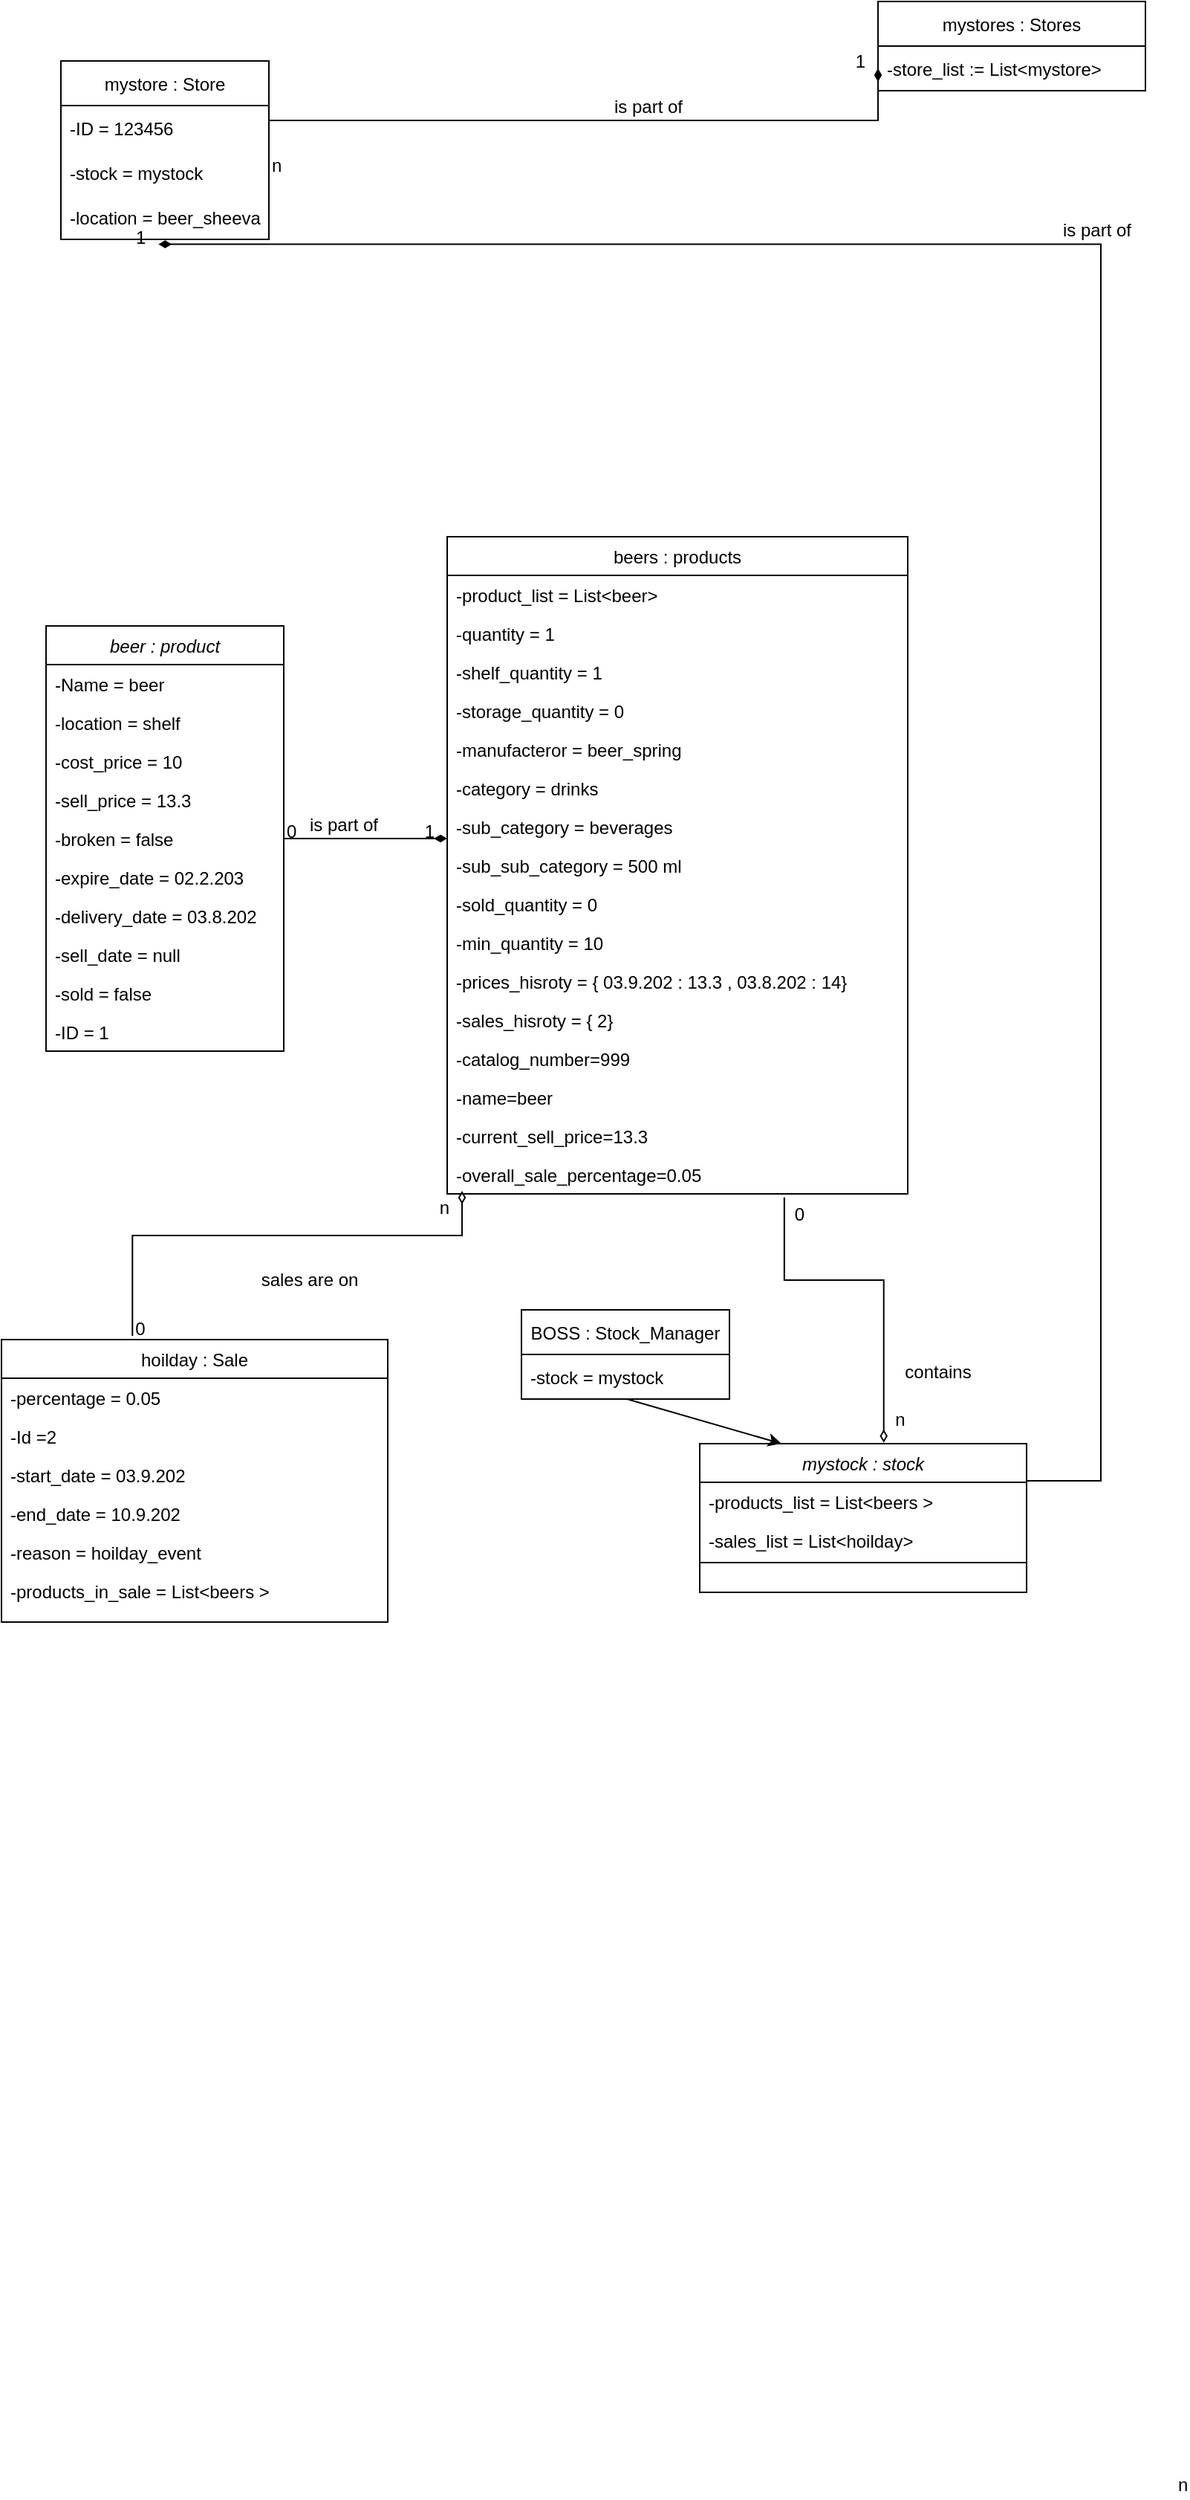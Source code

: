 <mxfile version="18.0.3" type="device"><diagram id="C5RBs43oDa-KdzZeNtuy" name="Page-1"><mxGraphModel dx="2044" dy="2105" grid="1" gridSize="10" guides="1" tooltips="1" connect="1" arrows="1" fold="1" page="1" pageScale="1" pageWidth="827" pageHeight="1169" math="0" shadow="0"><root><mxCell id="WIyWlLk6GJQsqaUBKTNV-0"/><mxCell id="WIyWlLk6GJQsqaUBKTNV-1" parent="WIyWlLk6GJQsqaUBKTNV-0"/><mxCell id="YdH-2s8Itv1Ea51irDsj-69" value="beer : product" style="swimlane;fontStyle=2;align=center;verticalAlign=top;childLayout=stackLayout;horizontal=1;startSize=26;horizontalStack=0;resizeParent=1;resizeLast=0;collapsible=1;marginBottom=0;rounded=0;shadow=0;strokeWidth=1;" parent="WIyWlLk6GJQsqaUBKTNV-1" vertex="1"><mxGeometry x="110" y="-540" width="160" height="286" as="geometry"><mxRectangle x="230" y="140" width="160" height="26" as="alternateBounds"/></mxGeometry></mxCell><mxCell id="YdH-2s8Itv1Ea51irDsj-70" value="-Name = beer" style="text;align=left;verticalAlign=top;spacingLeft=4;spacingRight=4;overflow=hidden;rotatable=0;points=[[0,0.5],[1,0.5]];portConstraint=eastwest;" parent="YdH-2s8Itv1Ea51irDsj-69" vertex="1"><mxGeometry y="26" width="160" height="26" as="geometry"/></mxCell><mxCell id="YdH-2s8Itv1Ea51irDsj-71" value="-location = shelf" style="text;align=left;verticalAlign=top;spacingLeft=4;spacingRight=4;overflow=hidden;rotatable=0;points=[[0,0.5],[1,0.5]];portConstraint=eastwest;rounded=0;shadow=0;html=0;fontColor=#000000;" parent="YdH-2s8Itv1Ea51irDsj-69" vertex="1"><mxGeometry y="52" width="160" height="26" as="geometry"/></mxCell><mxCell id="YdH-2s8Itv1Ea51irDsj-72" value="-cost_price = 10" style="text;align=left;verticalAlign=top;spacingLeft=4;spacingRight=4;overflow=hidden;rotatable=0;points=[[0,0.5],[1,0.5]];portConstraint=eastwest;rounded=0;shadow=0;html=0;" parent="YdH-2s8Itv1Ea51irDsj-69" vertex="1"><mxGeometry y="78" width="160" height="26" as="geometry"/></mxCell><mxCell id="YdH-2s8Itv1Ea51irDsj-73" value="-sell_price = 13.3" style="text;align=left;verticalAlign=top;spacingLeft=4;spacingRight=4;overflow=hidden;rotatable=0;points=[[0,0.5],[1,0.5]];portConstraint=eastwest;" parent="YdH-2s8Itv1Ea51irDsj-69" vertex="1"><mxGeometry y="104" width="160" height="26" as="geometry"/></mxCell><mxCell id="YdH-2s8Itv1Ea51irDsj-74" value="-broken = false" style="text;align=left;verticalAlign=top;spacingLeft=4;spacingRight=4;overflow=hidden;rotatable=0;points=[[0,0.5],[1,0.5]];portConstraint=eastwest;" parent="YdH-2s8Itv1Ea51irDsj-69" vertex="1"><mxGeometry y="130" width="160" height="26" as="geometry"/></mxCell><mxCell id="YdH-2s8Itv1Ea51irDsj-75" value="-expire_date = 02.2.203" style="text;align=left;verticalAlign=top;spacingLeft=4;spacingRight=4;overflow=hidden;rotatable=0;points=[[0,0.5],[1,0.5]];portConstraint=eastwest;" parent="YdH-2s8Itv1Ea51irDsj-69" vertex="1"><mxGeometry y="156" width="160" height="26" as="geometry"/></mxCell><mxCell id="YdH-2s8Itv1Ea51irDsj-76" value="-delivery_date = 03.8.202" style="text;align=left;verticalAlign=top;spacingLeft=4;spacingRight=4;overflow=hidden;rotatable=0;points=[[0,0.5],[1,0.5]];portConstraint=eastwest;" parent="YdH-2s8Itv1Ea51irDsj-69" vertex="1"><mxGeometry y="182" width="160" height="26" as="geometry"/></mxCell><mxCell id="YdH-2s8Itv1Ea51irDsj-77" value="-sell_date = null" style="text;align=left;verticalAlign=top;spacingLeft=4;spacingRight=4;overflow=hidden;rotatable=0;points=[[0,0.5],[1,0.5]];portConstraint=eastwest;" parent="YdH-2s8Itv1Ea51irDsj-69" vertex="1"><mxGeometry y="208" width="160" height="26" as="geometry"/></mxCell><mxCell id="82HgiFtn0t_XNILnrVi8-20" value="-sold = false" style="text;align=left;verticalAlign=top;spacingLeft=4;spacingRight=4;overflow=hidden;rotatable=0;points=[[0,0.5],[1,0.5]];portConstraint=eastwest;" parent="YdH-2s8Itv1Ea51irDsj-69" vertex="1"><mxGeometry y="234" width="160" height="26" as="geometry"/></mxCell><mxCell id="YdH-2s8Itv1Ea51irDsj-78" value="-ID = 1" style="text;align=left;verticalAlign=top;spacingLeft=4;spacingRight=4;overflow=hidden;rotatable=0;points=[[0,0.5],[1,0.5]];portConstraint=eastwest;" parent="YdH-2s8Itv1Ea51irDsj-69" vertex="1"><mxGeometry y="260" width="160" height="26" as="geometry"/></mxCell><mxCell id="YdH-2s8Itv1Ea51irDsj-80" value="beers : products" style="swimlane;fontStyle=0;align=center;verticalAlign=top;childLayout=stackLayout;horizontal=1;startSize=26;horizontalStack=0;resizeParent=1;resizeLast=0;collapsible=1;marginBottom=0;rounded=0;shadow=0;strokeWidth=1;" parent="WIyWlLk6GJQsqaUBKTNV-1" vertex="1"><mxGeometry x="380" y="-600" width="310" height="442" as="geometry"><mxRectangle x="550" y="140" width="160" height="26" as="alternateBounds"/></mxGeometry></mxCell><mxCell id="YdH-2s8Itv1Ea51irDsj-81" value="-product_list = List&lt;beer&gt;" style="text;align=left;verticalAlign=top;spacingLeft=4;spacingRight=4;overflow=hidden;rotatable=0;points=[[0,0.5],[1,0.5]];portConstraint=eastwest;rounded=0;shadow=0;html=0;" parent="YdH-2s8Itv1Ea51irDsj-80" vertex="1"><mxGeometry y="26" width="310" height="26" as="geometry"/></mxCell><mxCell id="YdH-2s8Itv1Ea51irDsj-82" value="-quantity = 1" style="text;align=left;verticalAlign=top;spacingLeft=4;spacingRight=4;overflow=hidden;rotatable=0;points=[[0,0.5],[1,0.5]];portConstraint=eastwest;rounded=0;shadow=0;html=0;" parent="YdH-2s8Itv1Ea51irDsj-80" vertex="1"><mxGeometry y="52" width="310" height="26" as="geometry"/></mxCell><mxCell id="YdH-2s8Itv1Ea51irDsj-83" value="-shelf_quantity = 1" style="text;align=left;verticalAlign=top;spacingLeft=4;spacingRight=4;overflow=hidden;rotatable=0;points=[[0,0.5],[1,0.5]];portConstraint=eastwest;rounded=0;shadow=0;html=0;" parent="YdH-2s8Itv1Ea51irDsj-80" vertex="1"><mxGeometry y="78" width="310" height="26" as="geometry"/></mxCell><mxCell id="YdH-2s8Itv1Ea51irDsj-84" value="-storage_quantity = 0" style="text;align=left;verticalAlign=top;spacingLeft=4;spacingRight=4;overflow=hidden;rotatable=0;points=[[0,0.5],[1,0.5]];portConstraint=eastwest;rounded=0;shadow=0;html=0;" parent="YdH-2s8Itv1Ea51irDsj-80" vertex="1"><mxGeometry y="104" width="310" height="26" as="geometry"/></mxCell><mxCell id="YdH-2s8Itv1Ea51irDsj-85" value="-manufacteror = beer_spring" style="text;align=left;verticalAlign=top;spacingLeft=4;spacingRight=4;overflow=hidden;rotatable=0;points=[[0,0.5],[1,0.5]];portConstraint=eastwest;rounded=0;shadow=0;html=0;" parent="YdH-2s8Itv1Ea51irDsj-80" vertex="1"><mxGeometry y="130" width="310" height="26" as="geometry"/></mxCell><mxCell id="YdH-2s8Itv1Ea51irDsj-86" value="-category = drinks" style="text;align=left;verticalAlign=top;spacingLeft=4;spacingRight=4;overflow=hidden;rotatable=0;points=[[0,0.5],[1,0.5]];portConstraint=eastwest;rounded=0;shadow=0;html=0;" parent="YdH-2s8Itv1Ea51irDsj-80" vertex="1"><mxGeometry y="156" width="310" height="26" as="geometry"/></mxCell><mxCell id="u3yvDLRtvDDIYQe1Mdnz-0" value="-sub_category = beverages" style="text;align=left;verticalAlign=top;spacingLeft=4;spacingRight=4;overflow=hidden;rotatable=0;points=[[0,0.5],[1,0.5]];portConstraint=eastwest;rounded=0;shadow=0;html=0;" parent="YdH-2s8Itv1Ea51irDsj-80" vertex="1"><mxGeometry y="182" width="310" height="26" as="geometry"/></mxCell><mxCell id="u3yvDLRtvDDIYQe1Mdnz-1" value="-sub_sub_category = 500 ml" style="text;align=left;verticalAlign=top;spacingLeft=4;spacingRight=4;overflow=hidden;rotatable=0;points=[[0,0.5],[1,0.5]];portConstraint=eastwest;rounded=0;shadow=0;html=0;" parent="YdH-2s8Itv1Ea51irDsj-80" vertex="1"><mxGeometry y="208" width="310" height="26" as="geometry"/></mxCell><mxCell id="YdH-2s8Itv1Ea51irDsj-87" value="-sold_quantity = 0" style="text;align=left;verticalAlign=top;spacingLeft=4;spacingRight=4;overflow=hidden;rotatable=0;points=[[0,0.5],[1,0.5]];portConstraint=eastwest;rounded=0;shadow=0;html=0;" parent="YdH-2s8Itv1Ea51irDsj-80" vertex="1"><mxGeometry y="234" width="310" height="26" as="geometry"/></mxCell><mxCell id="u3yvDLRtvDDIYQe1Mdnz-2" value="-min_quantity = 10" style="text;align=left;verticalAlign=top;spacingLeft=4;spacingRight=4;overflow=hidden;rotatable=0;points=[[0,0.5],[1,0.5]];portConstraint=eastwest;rounded=0;shadow=0;html=0;" parent="YdH-2s8Itv1Ea51irDsj-80" vertex="1"><mxGeometry y="260" width="310" height="26" as="geometry"/></mxCell><mxCell id="YdH-2s8Itv1Ea51irDsj-88" value="-prices_hisroty = { 03.9.202 : 13.3 , 03.8.202 : 14}" style="text;align=left;verticalAlign=top;spacingLeft=4;spacingRight=4;overflow=hidden;rotatable=0;points=[[0,0.5],[1,0.5]];portConstraint=eastwest;rounded=0;shadow=0;html=0;fontColor=#000000;" parent="YdH-2s8Itv1Ea51irDsj-80" vertex="1"><mxGeometry y="286" width="310" height="26" as="geometry"/></mxCell><mxCell id="u3yvDLRtvDDIYQe1Mdnz-3" value="-sales_hisroty = { 2}" style="text;align=left;verticalAlign=top;spacingLeft=4;spacingRight=4;overflow=hidden;rotatable=0;points=[[0,0.5],[1,0.5]];portConstraint=eastwest;rounded=0;shadow=0;html=0;fontColor=#000000;" parent="YdH-2s8Itv1Ea51irDsj-80" vertex="1"><mxGeometry y="312" width="310" height="26" as="geometry"/></mxCell><mxCell id="u3yvDLRtvDDIYQe1Mdnz-4" value="-catalog_number=999" style="text;align=left;verticalAlign=top;spacingLeft=4;spacingRight=4;overflow=hidden;rotatable=0;points=[[0,0.5],[1,0.5]];portConstraint=eastwest;rounded=0;shadow=0;html=0;fontColor=#000000;" parent="YdH-2s8Itv1Ea51irDsj-80" vertex="1"><mxGeometry y="338" width="310" height="26" as="geometry"/></mxCell><mxCell id="u3yvDLRtvDDIYQe1Mdnz-7" value="-name=beer" style="text;align=left;verticalAlign=top;spacingLeft=4;spacingRight=4;overflow=hidden;rotatable=0;points=[[0,0.5],[1,0.5]];portConstraint=eastwest;rounded=0;shadow=0;html=0;fontColor=#000000;" parent="YdH-2s8Itv1Ea51irDsj-80" vertex="1"><mxGeometry y="364" width="310" height="26" as="geometry"/></mxCell><mxCell id="u3yvDLRtvDDIYQe1Mdnz-8" value="-current_sell_price=13.3" style="text;align=left;verticalAlign=top;spacingLeft=4;spacingRight=4;overflow=hidden;rotatable=0;points=[[0,0.5],[1,0.5]];portConstraint=eastwest;rounded=0;shadow=0;html=0;fontColor=#000000;" parent="YdH-2s8Itv1Ea51irDsj-80" vertex="1"><mxGeometry y="390" width="310" height="26" as="geometry"/></mxCell><mxCell id="u3yvDLRtvDDIYQe1Mdnz-5" value="-overall_sale_percentage=0.05" style="text;align=left;verticalAlign=top;spacingLeft=4;spacingRight=4;overflow=hidden;rotatable=0;points=[[0,0.5],[1,0.5]];portConstraint=eastwest;rounded=0;shadow=0;html=0;fontColor=#000000;" parent="YdH-2s8Itv1Ea51irDsj-80" vertex="1"><mxGeometry y="416" width="310" height="26" as="geometry"/></mxCell><mxCell id="YdH-2s8Itv1Ea51irDsj-89" value="" style="endArrow=diamondThin;shadow=0;strokeWidth=1;rounded=0;endFill=1;edgeStyle=elbowEdgeStyle;elbow=vertical;" parent="WIyWlLk6GJQsqaUBKTNV-1" source="YdH-2s8Itv1Ea51irDsj-69" target="YdH-2s8Itv1Ea51irDsj-80" edge="1"><mxGeometry x="0.5" y="41" relative="1" as="geometry"><mxPoint x="390" y="202" as="sourcePoint"/><mxPoint x="550" y="202" as="targetPoint"/><mxPoint x="-40" y="32" as="offset"/></mxGeometry></mxCell><mxCell id="YdH-2s8Itv1Ea51irDsj-90" value="0" style="resizable=0;align=left;verticalAlign=bottom;labelBackgroundColor=none;fontSize=12;" parent="YdH-2s8Itv1Ea51irDsj-89" connectable="0" vertex="1"><mxGeometry x="-1" relative="1" as="geometry"><mxPoint y="4" as="offset"/></mxGeometry></mxCell><mxCell id="YdH-2s8Itv1Ea51irDsj-91" value="1" style="resizable=0;align=right;verticalAlign=bottom;labelBackgroundColor=none;fontSize=12;" parent="YdH-2s8Itv1Ea51irDsj-89" connectable="0" vertex="1"><mxGeometry x="1" relative="1" as="geometry"><mxPoint x="-7" y="4" as="offset"/></mxGeometry></mxCell><mxCell id="YdH-2s8Itv1Ea51irDsj-92" value="is part of" style="text;html=1;resizable=0;points=[];;align=center;verticalAlign=middle;labelBackgroundColor=none;rounded=0;shadow=0;strokeWidth=1;fontSize=12;" parent="YdH-2s8Itv1Ea51irDsj-89" vertex="1" connectable="0"><mxGeometry x="0.5" y="49" relative="1" as="geometry"><mxPoint x="-43" y="40" as="offset"/></mxGeometry></mxCell><mxCell id="YdH-2s8Itv1Ea51irDsj-93" value="mystock : stock" style="swimlane;fontStyle=2;align=center;verticalAlign=top;childLayout=stackLayout;horizontal=1;startSize=26;horizontalStack=0;resizeParent=1;resizeLast=0;collapsible=1;marginBottom=0;rounded=0;shadow=0;strokeWidth=1;" parent="WIyWlLk6GJQsqaUBKTNV-1" vertex="1"><mxGeometry x="550" y="10" width="220" height="100" as="geometry"><mxRectangle x="230" y="140" width="160" height="26" as="alternateBounds"/></mxGeometry></mxCell><mxCell id="YdH-2s8Itv1Ea51irDsj-94" value="-products_list = List&lt;beers &gt;&#10;" style="text;align=left;verticalAlign=top;spacingLeft=4;spacingRight=4;overflow=hidden;rotatable=0;points=[[0,0.5],[1,0.5]];portConstraint=eastwest;" parent="YdH-2s8Itv1Ea51irDsj-93" vertex="1"><mxGeometry y="26" width="220" height="26" as="geometry"/></mxCell><mxCell id="YdH-2s8Itv1Ea51irDsj-95" value="" style="endArrow=none;html=1;rounded=0;" parent="YdH-2s8Itv1Ea51irDsj-93" edge="1"><mxGeometry width="50" height="50" relative="1" as="geometry"><mxPoint y="80" as="sourcePoint"/><mxPoint x="220" y="80" as="targetPoint"/></mxGeometry></mxCell><mxCell id="YdH-2s8Itv1Ea51irDsj-96" value="-sales_list = List&lt;hoilday&gt;&#10;" style="text;align=left;verticalAlign=top;spacingLeft=4;spacingRight=4;overflow=hidden;rotatable=0;points=[[0,0.5],[1,0.5]];portConstraint=eastwest;" parent="YdH-2s8Itv1Ea51irDsj-93" vertex="1"><mxGeometry y="52" width="220" height="26" as="geometry"/></mxCell><mxCell id="YdH-2s8Itv1Ea51irDsj-98" value="hoilday : Sale" style="swimlane;fontStyle=0;align=center;verticalAlign=top;childLayout=stackLayout;horizontal=1;startSize=26;horizontalStack=0;resizeParent=1;resizeLast=0;collapsible=1;marginBottom=0;rounded=0;shadow=0;strokeWidth=1;" parent="WIyWlLk6GJQsqaUBKTNV-1" vertex="1"><mxGeometry x="80" y="-60" width="260" height="190" as="geometry"><mxRectangle x="550" y="140" width="160" height="26" as="alternateBounds"/></mxGeometry></mxCell><mxCell id="YdH-2s8Itv1Ea51irDsj-99" value="-percentage = 0.05" style="text;align=left;verticalAlign=top;spacingLeft=4;spacingRight=4;overflow=hidden;rotatable=0;points=[[0,0.5],[1,0.5]];portConstraint=eastwest;rounded=0;shadow=0;html=0;" parent="YdH-2s8Itv1Ea51irDsj-98" vertex="1"><mxGeometry y="26" width="260" height="26" as="geometry"/></mxCell><mxCell id="u3yvDLRtvDDIYQe1Mdnz-6" value="-Id =2" style="text;align=left;verticalAlign=top;spacingLeft=4;spacingRight=4;overflow=hidden;rotatable=0;points=[[0,0.5],[1,0.5]];portConstraint=eastwest;rounded=0;shadow=0;html=0;" parent="YdH-2s8Itv1Ea51irDsj-98" vertex="1"><mxGeometry y="52" width="260" height="26" as="geometry"/></mxCell><mxCell id="YdH-2s8Itv1Ea51irDsj-100" value="-start_date = 03.9.202" style="text;align=left;verticalAlign=top;spacingLeft=4;spacingRight=4;overflow=hidden;rotatable=0;points=[[0,0.5],[1,0.5]];portConstraint=eastwest;rounded=0;shadow=0;html=0;" parent="YdH-2s8Itv1Ea51irDsj-98" vertex="1"><mxGeometry y="78" width="260" height="26" as="geometry"/></mxCell><mxCell id="YdH-2s8Itv1Ea51irDsj-101" value="-end_date = 10.9.202" style="text;align=left;verticalAlign=top;spacingLeft=4;spacingRight=4;overflow=hidden;rotatable=0;points=[[0,0.5],[1,0.5]];portConstraint=eastwest;rounded=0;shadow=0;html=0;" parent="YdH-2s8Itv1Ea51irDsj-98" vertex="1"><mxGeometry y="104" width="260" height="26" as="geometry"/></mxCell><mxCell id="YdH-2s8Itv1Ea51irDsj-102" value="-reason = hoilday_event" style="text;align=left;verticalAlign=top;spacingLeft=4;spacingRight=4;overflow=hidden;rotatable=0;points=[[0,0.5],[1,0.5]];portConstraint=eastwest;rounded=0;shadow=0;html=0;" parent="YdH-2s8Itv1Ea51irDsj-98" vertex="1"><mxGeometry y="130" width="260" height="26" as="geometry"/></mxCell><mxCell id="YdH-2s8Itv1Ea51irDsj-103" value="-products_in_sale = List&lt;beers &gt;" style="text;align=left;verticalAlign=top;spacingLeft=4;spacingRight=4;overflow=hidden;rotatable=0;points=[[0,0.5],[1,0.5]];portConstraint=eastwest;rounded=0;shadow=0;html=0;" parent="YdH-2s8Itv1Ea51irDsj-98" vertex="1"><mxGeometry y="156" width="260" height="26" as="geometry"/></mxCell><mxCell id="YdH-2s8Itv1Ea51irDsj-104" value="" style="endArrow=diamondThin;shadow=0;strokeWidth=1;rounded=0;endFill=0;edgeStyle=elbowEdgeStyle;elbow=vertical;exitX=0.339;exitY=-0.013;exitDx=0;exitDy=0;exitPerimeter=0;" parent="WIyWlLk6GJQsqaUBKTNV-1" source="YdH-2s8Itv1Ea51irDsj-98" edge="1"><mxGeometry x="0.5" y="41" relative="1" as="geometry"><mxPoint x="338.16" y="-40.27" as="sourcePoint"/><mxPoint x="390" y="-160" as="targetPoint"/><mxPoint x="-40" y="32" as="offset"/><Array as="points"><mxPoint x="439.38" y="-130"/><mxPoint x="399.38" y="-120"/><mxPoint x="529.38" y="-150"/><mxPoint x="639.38" y="-140"/><mxPoint x="599.38" y="-140"/></Array></mxGeometry></mxCell><mxCell id="YdH-2s8Itv1Ea51irDsj-105" value="0" style="resizable=0;align=left;verticalAlign=bottom;labelBackgroundColor=none;fontSize=12;" parent="YdH-2s8Itv1Ea51irDsj-104" connectable="0" vertex="1"><mxGeometry x="-1" relative="1" as="geometry"><mxPoint y="4" as="offset"/></mxGeometry></mxCell><mxCell id="YdH-2s8Itv1Ea51irDsj-106" value="n" style="resizable=0;align=right;verticalAlign=bottom;labelBackgroundColor=none;fontSize=12;" parent="YdH-2s8Itv1Ea51irDsj-104" connectable="0" vertex="1"><mxGeometry x="1" relative="1" as="geometry"><mxPoint x="-7" y="20" as="offset"/></mxGeometry></mxCell><mxCell id="YdH-2s8Itv1Ea51irDsj-107" value="sales are on" style="text;html=1;resizable=0;points=[];;align=center;verticalAlign=middle;labelBackgroundColor=none;rounded=0;shadow=0;strokeWidth=1;fontSize=12;" parent="YdH-2s8Itv1Ea51irDsj-104" vertex="1" connectable="0"><mxGeometry x="0.5" y="49" relative="1" as="geometry"><mxPoint x="-53" y="79" as="offset"/></mxGeometry></mxCell><mxCell id="YdH-2s8Itv1Ea51irDsj-108" value="" style="endArrow=diamondThin;shadow=0;strokeWidth=1;rounded=0;endFill=0;edgeStyle=elbowEdgeStyle;elbow=vertical;entryX=0.563;entryY=-0.006;entryDx=0;entryDy=0;entryPerimeter=0;exitX=0.732;exitY=1.092;exitDx=0;exitDy=0;exitPerimeter=0;" parent="WIyWlLk6GJQsqaUBKTNV-1" source="u3yvDLRtvDDIYQe1Mdnz-5" target="YdH-2s8Itv1Ea51irDsj-93" edge="1"><mxGeometry x="0.5" y="41" relative="1" as="geometry"><mxPoint x="520" y="-130" as="sourcePoint"/><mxPoint x="620" y="-70" as="targetPoint"/><mxPoint x="-40" y="32" as="offset"/><Array as="points"><mxPoint x="600" y="-100"/><mxPoint x="674" y="-50"/><mxPoint x="665" y="-20"/></Array></mxGeometry></mxCell><mxCell id="YdH-2s8Itv1Ea51irDsj-109" value="0" style="resizable=0;align=left;verticalAlign=bottom;labelBackgroundColor=none;fontSize=12;" parent="YdH-2s8Itv1Ea51irDsj-108" connectable="0" vertex="1"><mxGeometry x="-1" relative="1" as="geometry"><mxPoint x="5" y="20" as="offset"/></mxGeometry></mxCell><mxCell id="YdH-2s8Itv1Ea51irDsj-110" value="n" style="resizable=0;align=right;verticalAlign=bottom;labelBackgroundColor=none;fontSize=12;" parent="YdH-2s8Itv1Ea51irDsj-108" connectable="0" vertex="1"><mxGeometry x="1" relative="1" as="geometry"><mxPoint x="16" y="-7" as="offset"/></mxGeometry></mxCell><mxCell id="YdH-2s8Itv1Ea51irDsj-111" value="contains" style="text;html=1;resizable=0;points=[];;align=center;verticalAlign=middle;labelBackgroundColor=none;rounded=0;shadow=0;strokeWidth=1;fontSize=12;" parent="YdH-2s8Itv1Ea51irDsj-108" vertex="1" connectable="0"><mxGeometry x="0.5" y="49" relative="1" as="geometry"><mxPoint x="-13" y="10" as="offset"/></mxGeometry></mxCell><mxCell id="YdH-2s8Itv1Ea51irDsj-124" value="mystore : Store" style="swimlane;fontStyle=0;childLayout=stackLayout;horizontal=1;startSize=30;horizontalStack=0;resizeParent=1;resizeParentMax=0;resizeLast=0;collapsible=1;marginBottom=0;" parent="WIyWlLk6GJQsqaUBKTNV-1" vertex="1"><mxGeometry x="120" y="-920" width="140" height="120" as="geometry"/></mxCell><mxCell id="YdH-2s8Itv1Ea51irDsj-125" value="-ID = 123456" style="text;strokeColor=none;fillColor=none;align=left;verticalAlign=middle;spacingLeft=4;spacingRight=4;overflow=hidden;points=[[0,0.5],[1,0.5]];portConstraint=eastwest;rotatable=0;" parent="YdH-2s8Itv1Ea51irDsj-124" vertex="1"><mxGeometry y="30" width="140" height="30" as="geometry"/></mxCell><mxCell id="YdH-2s8Itv1Ea51irDsj-126" value="-stock = mystock" style="text;strokeColor=none;fillColor=none;align=left;verticalAlign=middle;spacingLeft=4;spacingRight=4;overflow=hidden;points=[[0,0.5],[1,0.5]];portConstraint=eastwest;rotatable=0;" parent="YdH-2s8Itv1Ea51irDsj-124" vertex="1"><mxGeometry y="60" width="140" height="30" as="geometry"/></mxCell><mxCell id="YdH-2s8Itv1Ea51irDsj-127" value="-location = beer_sheeva" style="text;strokeColor=none;fillColor=none;align=left;verticalAlign=middle;spacingLeft=4;spacingRight=4;overflow=hidden;points=[[0,0.5],[1,0.5]];portConstraint=eastwest;rotatable=0;" parent="YdH-2s8Itv1Ea51irDsj-124" vertex="1"><mxGeometry y="90" width="140" height="30" as="geometry"/></mxCell><mxCell id="YdH-2s8Itv1Ea51irDsj-128" value="mystores : Stores" style="swimlane;fontStyle=0;childLayout=stackLayout;horizontal=1;startSize=30;horizontalStack=0;resizeParent=1;resizeParentMax=0;resizeLast=0;collapsible=1;marginBottom=0;" parent="WIyWlLk6GJQsqaUBKTNV-1" vertex="1"><mxGeometry x="670" y="-960" width="180" height="60" as="geometry"/></mxCell><mxCell id="YdH-2s8Itv1Ea51irDsj-129" value="-store_list := List&lt;mystore&gt;" style="text;strokeColor=none;fillColor=none;align=left;verticalAlign=middle;spacingLeft=4;spacingRight=4;overflow=hidden;points=[[0,0.5],[1,0.5]];portConstraint=eastwest;rotatable=0;" parent="YdH-2s8Itv1Ea51irDsj-128" vertex="1"><mxGeometry y="30" width="180" height="30" as="geometry"/></mxCell><mxCell id="YdH-2s8Itv1Ea51irDsj-130" value="" style="endArrow=diamondThin;shadow=0;strokeWidth=1;rounded=0;endFill=1;edgeStyle=elbowEdgeStyle;elbow=vertical;exitX=1;exitY=0.5;exitDx=0;exitDy=0;entryX=0;entryY=0.5;entryDx=0;entryDy=0;" parent="WIyWlLk6GJQsqaUBKTNV-1" source="YdH-2s8Itv1Ea51irDsj-126" target="YdH-2s8Itv1Ea51irDsj-129" edge="1"><mxGeometry x="0.5" y="41" relative="1" as="geometry"><mxPoint x="350" y="-620.5" as="sourcePoint"/><mxPoint x="630" y="-620.5" as="targetPoint"/><mxPoint x="-40" y="32" as="offset"/></mxGeometry></mxCell><mxCell id="YdH-2s8Itv1Ea51irDsj-131" value="n" style="resizable=0;align=left;verticalAlign=bottom;labelBackgroundColor=none;fontSize=12;" parent="YdH-2s8Itv1Ea51irDsj-130" connectable="0" vertex="1"><mxGeometry x="-1" relative="1" as="geometry"><mxPoint y="4" as="offset"/></mxGeometry></mxCell><mxCell id="YdH-2s8Itv1Ea51irDsj-132" value="1" style="resizable=0;align=right;verticalAlign=bottom;labelBackgroundColor=none;fontSize=12;" parent="YdH-2s8Itv1Ea51irDsj-130" connectable="0" vertex="1"><mxGeometry x="1" relative="1" as="geometry"><mxPoint x="-7" y="4" as="offset"/></mxGeometry></mxCell><mxCell id="YdH-2s8Itv1Ea51irDsj-133" value="is part of" style="text;html=1;resizable=0;points=[];;align=center;verticalAlign=middle;labelBackgroundColor=none;rounded=0;shadow=0;strokeWidth=1;fontSize=12;" parent="YdH-2s8Itv1Ea51irDsj-130" vertex="1" connectable="0"><mxGeometry x="0.5" y="49" relative="1" as="geometry"><mxPoint x="-70" y="40" as="offset"/></mxGeometry></mxCell><mxCell id="YdH-2s8Itv1Ea51irDsj-134" value="" style="endArrow=diamondThin;shadow=0;strokeWidth=1;rounded=0;endFill=1;edgeStyle=elbowEdgeStyle;elbow=vertical;exitX=1;exitY=0.25;exitDx=0;exitDy=0;entryX=0.469;entryY=1.11;entryDx=0;entryDy=0;entryPerimeter=0;" parent="WIyWlLk6GJQsqaUBKTNV-1" source="YdH-2s8Itv1Ea51irDsj-93" target="YdH-2s8Itv1Ea51irDsj-127" edge="1"><mxGeometry x="0.5" y="41" relative="1" as="geometry"><mxPoint x="820" y="130" as="sourcePoint"/><mxPoint x="810" y="-570" as="targetPoint"/><mxPoint x="-40" y="32" as="offset"/><Array as="points"><mxPoint x="820" y="135"/><mxPoint x="810" y="-30"/><mxPoint x="200" y="-520"/><mxPoint x="820" y="-20"/><mxPoint x="690" y="-600"/><mxPoint x="770" y="-560"/><mxPoint x="790" y="-90"/><mxPoint x="590" y="-490"/><mxPoint x="770" y="-420"/><mxPoint x="800" y="-240"/><mxPoint x="730" y="-400"/><mxPoint x="790" y="-300"/><mxPoint x="670" y="-490"/></Array></mxGeometry></mxCell><mxCell id="YdH-2s8Itv1Ea51irDsj-135" value="n" style="resizable=0;align=left;verticalAlign=bottom;labelBackgroundColor=none;fontSize=12;" parent="YdH-2s8Itv1Ea51irDsj-134" connectable="0" vertex="1"><mxGeometry x="-1" relative="1" as="geometry"><mxPoint x="100" y="684" as="offset"/></mxGeometry></mxCell><mxCell id="YdH-2s8Itv1Ea51irDsj-136" value="1" style="resizable=0;align=right;verticalAlign=bottom;labelBackgroundColor=none;fontSize=12;" parent="YdH-2s8Itv1Ea51irDsj-134" connectable="0" vertex="1"><mxGeometry x="1" relative="1" as="geometry"><mxPoint x="-7" y="4" as="offset"/></mxGeometry></mxCell><mxCell id="YdH-2s8Itv1Ea51irDsj-137" value="is part of" style="text;html=1;resizable=0;points=[];;align=center;verticalAlign=middle;labelBackgroundColor=none;rounded=0;shadow=0;strokeWidth=1;fontSize=12;" parent="YdH-2s8Itv1Ea51irDsj-134" vertex="1" connectable="0"><mxGeometry x="0.5" y="49" relative="1" as="geometry"><mxPoint x="252" y="-59" as="offset"/></mxGeometry></mxCell><mxCell id="82HgiFtn0t_XNILnrVi8-0" value="BOSS : Stock_Manager" style="swimlane;fontStyle=0;childLayout=stackLayout;horizontal=1;startSize=30;horizontalStack=0;resizeParent=1;resizeParentMax=0;resizeLast=0;collapsible=1;marginBottom=0;" parent="WIyWlLk6GJQsqaUBKTNV-1" vertex="1"><mxGeometry x="430" y="-80" width="140" height="60" as="geometry"/></mxCell><mxCell id="82HgiFtn0t_XNILnrVi8-2" value="-stock = mystock" style="text;strokeColor=none;fillColor=none;align=left;verticalAlign=middle;spacingLeft=4;spacingRight=4;overflow=hidden;points=[[0,0.5],[1,0.5]];portConstraint=eastwest;rotatable=0;" parent="82HgiFtn0t_XNILnrVi8-0" vertex="1"><mxGeometry y="30" width="140" height="30" as="geometry"/></mxCell><mxCell id="82HgiFtn0t_XNILnrVi8-8" value="" style="endArrow=classic;html=1;rounded=0;exitX=0.51;exitY=1.004;exitDx=0;exitDy=0;exitPerimeter=0;entryX=0.25;entryY=0;entryDx=0;entryDy=0;" parent="WIyWlLk6GJQsqaUBKTNV-1" source="82HgiFtn0t_XNILnrVi8-2" target="YdH-2s8Itv1Ea51irDsj-93" edge="1"><mxGeometry width="50" height="50" relative="1" as="geometry"><mxPoint x="420" y="-50" as="sourcePoint"/><mxPoint x="470" y="-100" as="targetPoint"/></mxGeometry></mxCell></root></mxGraphModel></diagram></mxfile>